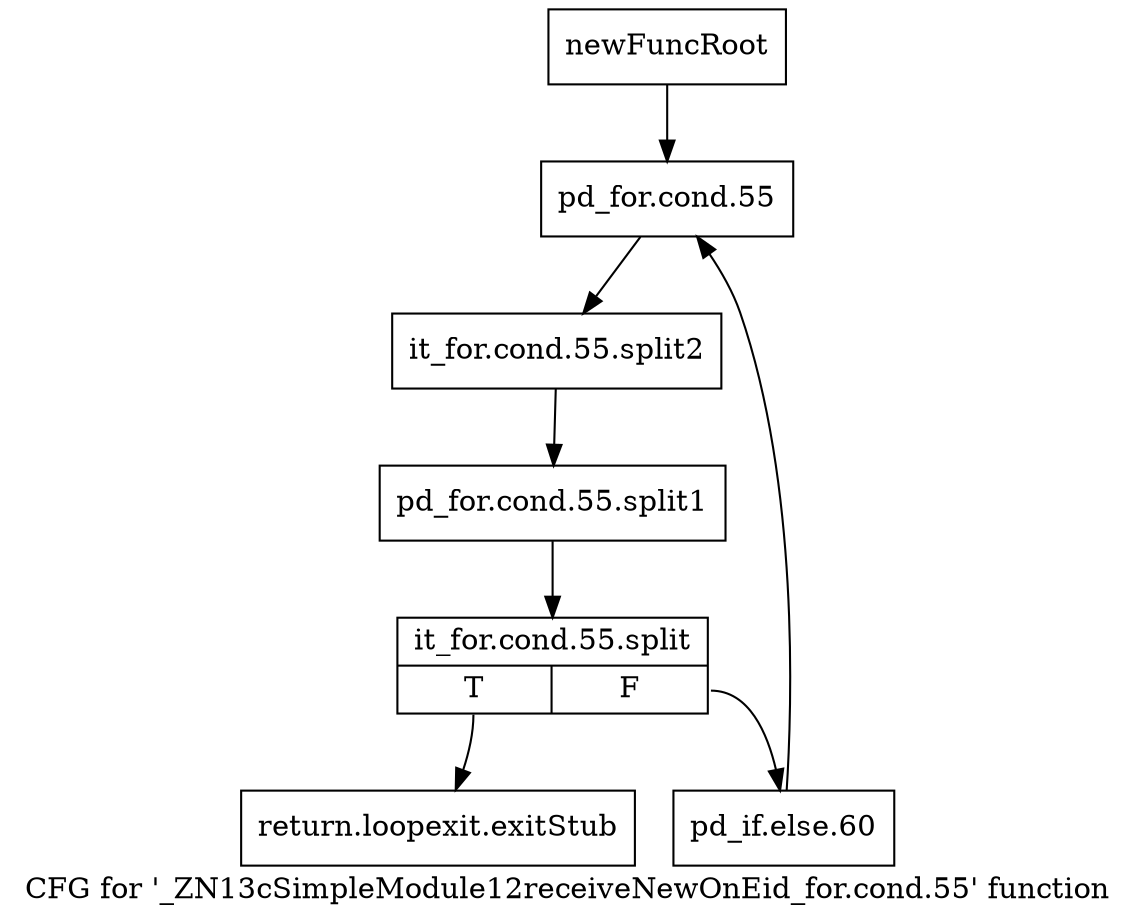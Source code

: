 digraph "CFG for '_ZN13cSimpleModule12receiveNewOnEid_for.cond.55' function" {
	label="CFG for '_ZN13cSimpleModule12receiveNewOnEid_for.cond.55' function";

	Node0x2147690 [shape=record,label="{newFuncRoot}"];
	Node0x2147690 -> Node0x2147ab0;
	Node0x2147a60 [shape=record,label="{return.loopexit.exitStub}"];
	Node0x2147ab0 [shape=record,label="{pd_for.cond.55}"];
	Node0x2147ab0 -> Node0x4314070;
	Node0x4314070 [shape=record,label="{it_for.cond.55.split2}"];
	Node0x4314070 -> Node0x438d9f0;
	Node0x438d9f0 [shape=record,label="{pd_for.cond.55.split1}"];
	Node0x438d9f0 -> Node0x43669e0;
	Node0x43669e0 [shape=record,label="{it_for.cond.55.split|{<s0>T|<s1>F}}"];
	Node0x43669e0:s0 -> Node0x2147a60;
	Node0x43669e0:s1 -> Node0x2147b00;
	Node0x2147b00 [shape=record,label="{pd_if.else.60}"];
	Node0x2147b00 -> Node0x2147ab0;
}
